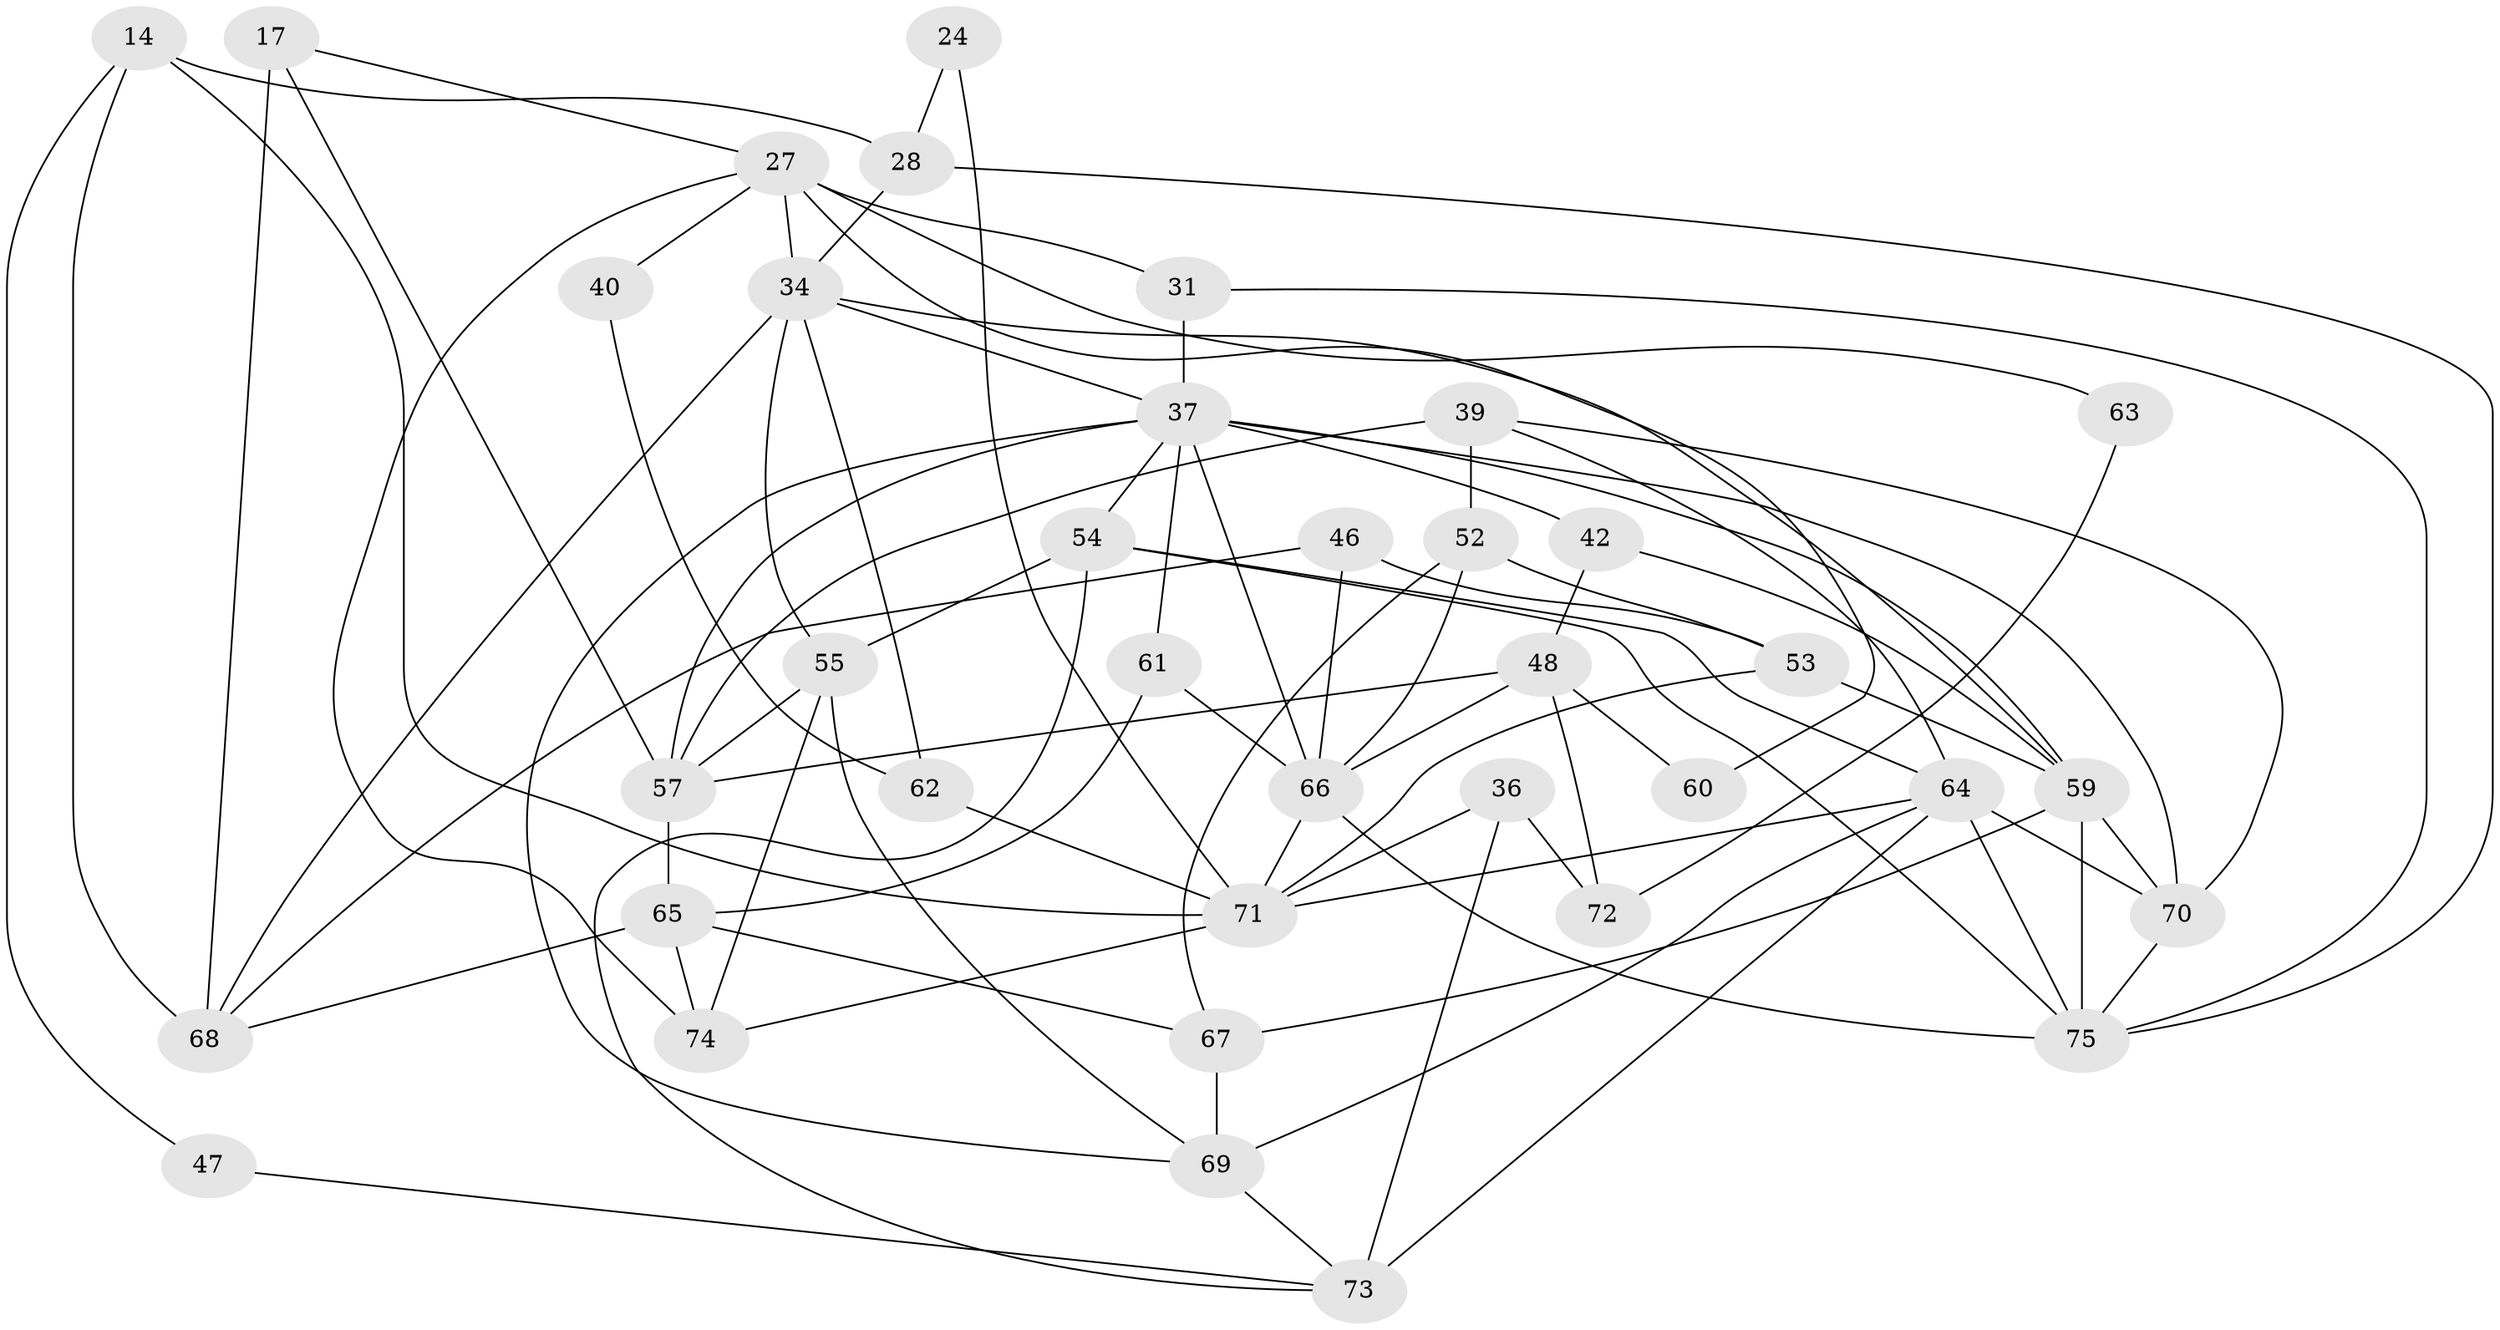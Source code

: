 // original degree distribution, {3: 0.30666666666666664, 7: 0.04, 6: 0.04, 4: 0.32, 5: 0.12, 2: 0.12, 8: 0.04, 9: 0.013333333333333334}
// Generated by graph-tools (version 1.1) at 2025/51/03/09/25 04:51:16]
// undirected, 37 vertices, 84 edges
graph export_dot {
graph [start="1"]
  node [color=gray90,style=filled];
  14;
  17;
  24;
  27 [super="+3"];
  28 [super="+7"];
  31;
  34 [super="+1"];
  36;
  37 [super="+35"];
  39 [super="+15"];
  40;
  42;
  46;
  47;
  48 [super="+4+23"];
  52 [super="+20"];
  53 [super="+16+8"];
  54 [super="+43"];
  55;
  57 [super="+18"];
  59 [super="+38+26"];
  60;
  61 [super="+9+58"];
  62 [super="+10"];
  63;
  64 [super="+50"];
  65 [super="+30"];
  66 [super="+56+2"];
  67 [super="+6+51"];
  68 [super="+13"];
  69 [super="+19"];
  70 [super="+44"];
  71 [super="+49+45"];
  72;
  73 [super="+29"];
  74;
  75 [super="+41"];
  14 -- 28 [weight=2];
  14 -- 47;
  14 -- 68;
  14 -- 71;
  17 -- 57;
  17 -- 68;
  17 -- 27;
  24 -- 28;
  24 -- 71;
  27 -- 34 [weight=2];
  27 -- 40;
  27 -- 60;
  27 -- 74;
  27 -- 63;
  27 -- 31;
  28 -- 34;
  28 -- 75 [weight=2];
  31 -- 75;
  31 -- 37;
  34 -- 68;
  34 -- 62;
  34 -- 55;
  34 -- 59;
  34 -- 37;
  36 -- 73 [weight=2];
  36 -- 71;
  36 -- 72;
  37 -- 61 [weight=3];
  37 -- 66;
  37 -- 69;
  37 -- 42;
  37 -- 57;
  37 -- 59;
  37 -- 54;
  37 -- 70;
  39 -- 57 [weight=2];
  39 -- 52;
  39 -- 70;
  39 -- 64;
  40 -- 62;
  42 -- 59;
  42 -- 48;
  46 -- 68;
  46 -- 53;
  46 -- 66;
  47 -- 73;
  48 -- 66 [weight=3];
  48 -- 60;
  48 -- 72;
  48 -- 57 [weight=2];
  52 -- 66;
  52 -- 67;
  52 -- 53 [weight=2];
  53 -- 59 [weight=2];
  53 -- 71;
  54 -- 55;
  54 -- 75;
  54 -- 64;
  54 -- 73;
  55 -- 74;
  55 -- 57;
  55 -- 69;
  57 -- 65 [weight=2];
  59 -- 75 [weight=4];
  59 -- 70;
  59 -- 67 [weight=2];
  61 -- 65 [weight=4];
  61 -- 66 [weight=2];
  62 -- 71 [weight=3];
  63 -- 72;
  64 -- 69;
  64 -- 70;
  64 -- 71;
  64 -- 73;
  64 -- 75;
  65 -- 74;
  65 -- 67;
  65 -- 68;
  66 -- 75 [weight=2];
  66 -- 71;
  67 -- 69 [weight=2];
  69 -- 73;
  70 -- 75;
  71 -- 74;
}
